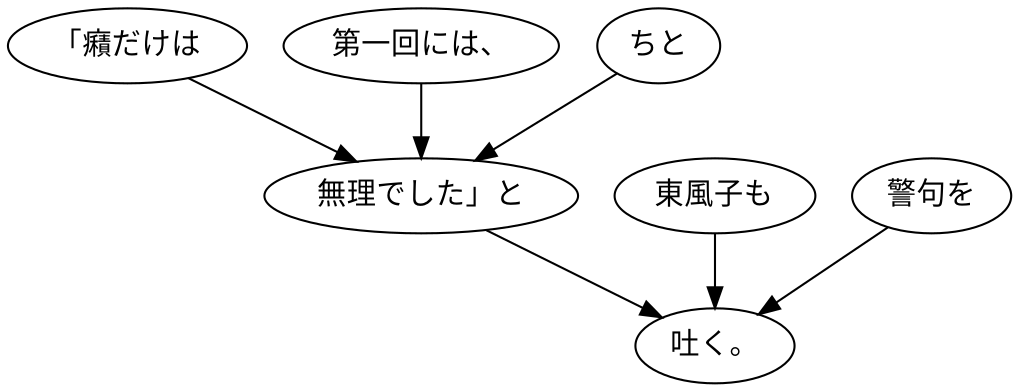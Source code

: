 digraph graph825 {
	node0 [label="「癪だけは"];
	node1 [label="第一回には、"];
	node2 [label="ちと"];
	node3 [label="無理でした」と"];
	node4 [label="東風子も"];
	node5 [label="警句を"];
	node6 [label="吐く。"];
	node0 -> node3;
	node1 -> node3;
	node2 -> node3;
	node3 -> node6;
	node4 -> node6;
	node5 -> node6;
}
